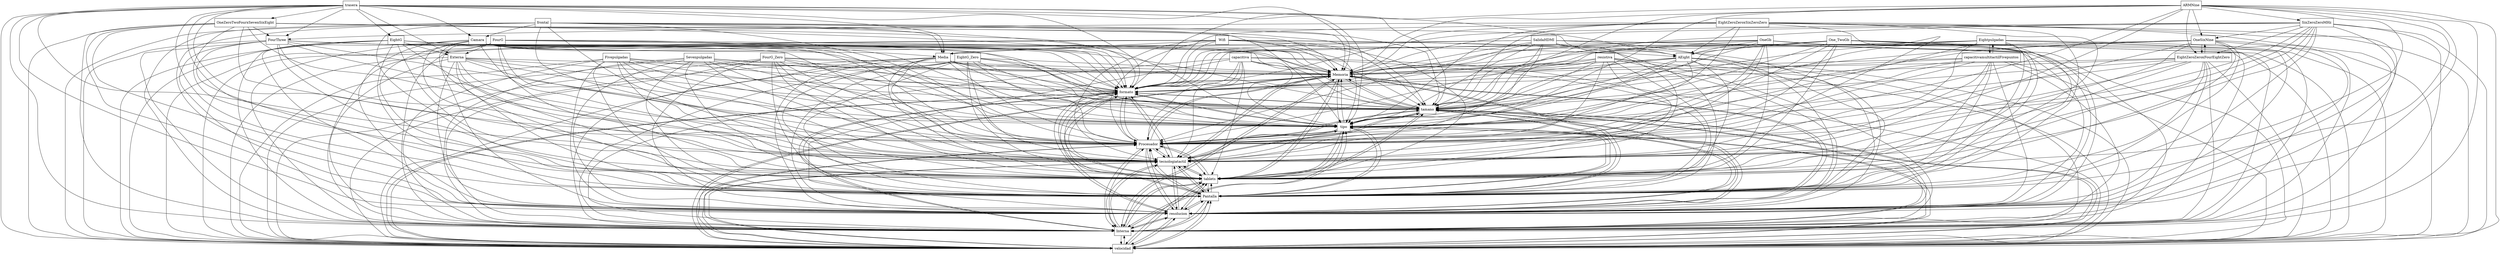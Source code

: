 digraph{
graph [rankdir=TB];
node [shape=box];
edge [arrowhead=normal];
0[label="Memoria",]
1[label="Sevenpulgadas",]
2[label="resistiva",]
3[label="Eightpulgadas",]
4[label="SixZeroZeroMHz",]
5[label="OneGb",]
6[label="SalidaHDMI",]
7[label="formato",]
8[label="Fivepulgadas",]
9[label="trasera",]
10[label="Camara",]
11[label="velocidad",]
12[label="EightG_Zero",]
13[label="EightG",]
14[label="FourG",]
15[label="frontal",]
16[label="One_TwoGb",]
17[label="OneSixNine",]
18[label="Interna",]
19[label="OneZeroTwoFourxSevenSixEight",]
20[label="ARMNine",]
21[label="Media",]
22[label="Externa",]
23[label="capacitiva",]
24[label="capacitivamultitactilFivepuntos",]
25[label="resolucion",]
26[label="FourG_Zero",]
27[label="EightZeroZeroxFourEightZero",]
28[label="Pantalla",]
29[label="tablets",]
30[label="tecnologiatactil",]
31[label="AEight",]
32[label="Procesador",]
33[label="tipo",]
34[label="FourThree",]
35[label="Wifi",]
36[label="tamano",]
37[label="EightZeroZeroxSixZeroZero",]
0->7[label="",]
0->11[label="",]
0->18[label="",]
0->25[label="",]
0->28[label="",]
0->29[label="",]
0->30[label="",]
0->32[label="",]
0->33[label="",]
0->36[label="",]
1->0[label="",]
1->7[label="",]
1->11[label="",]
1->18[label="",]
1->25[label="",]
1->28[label="",]
1->29[label="",]
1->30[label="",]
1->32[label="",]
1->33[label="",]
1->36[label="",]
2->0[label="",]
2->7[label="",]
2->11[label="",]
2->18[label="",]
2->25[label="",]
2->28[label="",]
2->29[label="",]
2->30[label="",]
2->32[label="",]
2->33[label="",]
2->36[label="",]
3->0[label="",]
3->7[label="",]
3->11[label="",]
3->18[label="",]
3->24[label="",]
3->25[label="",]
3->28[label="",]
3->29[label="",]
3->30[label="",]
3->32[label="",]
3->33[label="",]
3->36[label="",]
4->0[label="",]
4->7[label="",]
4->11[label="",]
4->17[label="",]
4->18[label="",]
4->25[label="",]
4->27[label="",]
4->28[label="",]
4->29[label="",]
4->30[label="",]
4->32[label="",]
4->33[label="",]
4->36[label="",]
5->0[label="",]
5->7[label="",]
5->11[label="",]
5->18[label="",]
5->25[label="",]
5->28[label="",]
5->29[label="",]
5->30[label="",]
5->31[label="",]
5->32[label="",]
5->33[label="",]
5->36[label="",]
6->0[label="",]
6->7[label="",]
6->11[label="",]
6->18[label="",]
6->21[label="",]
6->25[label="",]
6->28[label="",]
6->29[label="",]
6->30[label="",]
6->31[label="",]
6->32[label="",]
6->33[label="",]
6->36[label="",]
7->0[label="",]
7->11[label="",]
7->18[label="",]
7->25[label="",]
7->28[label="",]
7->29[label="",]
7->30[label="",]
7->32[label="",]
7->33[label="",]
7->36[label="",]
8->0[label="",]
8->7[label="",]
8->11[label="",]
8->18[label="",]
8->25[label="",]
8->28[label="",]
8->29[label="",]
8->30[label="",]
8->32[label="",]
8->33[label="",]
8->36[label="",]
9->0[label="",]
9->7[label="",]
9->10[label="",]
9->11[label="",]
9->13[label="",]
9->18[label="",]
9->19[label="",]
9->21[label="",]
9->22[label="",]
9->25[label="",]
9->28[label="",]
9->29[label="",]
9->30[label="",]
9->31[label="",]
9->32[label="",]
9->33[label="",]
9->34[label="",]
9->36[label="",]
10->0[label="",]
10->7[label="",]
10->11[label="",]
10->18[label="",]
10->21[label="",]
10->25[label="",]
10->28[label="",]
10->29[label="",]
10->30[label="",]
10->32[label="",]
10->33[label="",]
10->36[label="",]
11->0[label="",]
11->7[label="",]
11->18[label="",]
11->25[label="",]
11->28[label="",]
11->29[label="",]
11->30[label="",]
11->32[label="",]
11->33[label="",]
11->36[label="",]
12->0[label="",]
12->7[label="",]
12->11[label="",]
12->18[label="",]
12->25[label="",]
12->28[label="",]
12->29[label="",]
12->30[label="",]
12->32[label="",]
12->33[label="",]
12->36[label="",]
13->0[label="",]
13->7[label="",]
13->11[label="",]
13->18[label="",]
13->22[label="",]
13->25[label="",]
13->28[label="",]
13->29[label="",]
13->30[label="",]
13->32[label="",]
13->33[label="",]
13->36[label="",]
14->0[label="",]
14->7[label="",]
14->11[label="",]
14->18[label="",]
14->22[label="",]
14->25[label="",]
14->28[label="",]
14->29[label="",]
14->30[label="",]
14->32[label="",]
14->33[label="",]
14->36[label="",]
15->0[label="",]
15->7[label="",]
15->10[label="",]
15->11[label="",]
15->18[label="",]
15->21[label="",]
15->25[label="",]
15->28[label="",]
15->29[label="",]
15->30[label="",]
15->32[label="",]
15->33[label="",]
15->36[label="",]
16->0[label="",]
16->7[label="",]
16->11[label="",]
16->18[label="",]
16->25[label="",]
16->28[label="",]
16->29[label="",]
16->30[label="",]
16->31[label="",]
16->32[label="",]
16->33[label="",]
16->36[label="",]
17->0[label="",]
17->7[label="",]
17->11[label="",]
17->18[label="",]
17->25[label="",]
17->27[label="",]
17->28[label="",]
17->29[label="",]
17->30[label="",]
17->32[label="",]
17->33[label="",]
17->36[label="",]
18->0[label="",]
18->7[label="",]
18->11[label="",]
18->25[label="",]
18->28[label="",]
18->29[label="",]
18->30[label="",]
18->32[label="",]
18->33[label="",]
18->36[label="",]
19->0[label="",]
19->7[label="",]
19->11[label="",]
19->18[label="",]
19->25[label="",]
19->28[label="",]
19->29[label="",]
19->30[label="",]
19->31[label="",]
19->32[label="",]
19->33[label="",]
19->34[label="",]
19->36[label="",]
20->0[label="",]
20->4[label="",]
20->7[label="",]
20->11[label="",]
20->17[label="",]
20->18[label="",]
20->25[label="",]
20->27[label="",]
20->28[label="",]
20->29[label="",]
20->30[label="",]
20->32[label="",]
20->33[label="",]
20->36[label="",]
21->0[label="",]
21->7[label="",]
21->11[label="",]
21->18[label="",]
21->25[label="",]
21->28[label="",]
21->29[label="",]
21->30[label="",]
21->32[label="",]
21->33[label="",]
21->36[label="",]
22->0[label="",]
22->7[label="",]
22->11[label="",]
22->18[label="",]
22->25[label="",]
22->28[label="",]
22->29[label="",]
22->30[label="",]
22->32[label="",]
22->33[label="",]
22->36[label="",]
23->0[label="",]
23->7[label="",]
23->11[label="",]
23->18[label="",]
23->25[label="",]
23->28[label="",]
23->29[label="",]
23->30[label="",]
23->32[label="",]
23->33[label="",]
23->36[label="",]
24->0[label="",]
24->3[label="",]
24->7[label="",]
24->11[label="",]
24->18[label="",]
24->25[label="",]
24->28[label="",]
24->29[label="",]
24->30[label="",]
24->32[label="",]
24->33[label="",]
24->36[label="",]
25->0[label="",]
25->7[label="",]
25->11[label="",]
25->18[label="",]
25->28[label="",]
25->29[label="",]
25->30[label="",]
25->32[label="",]
25->33[label="",]
25->36[label="",]
26->0[label="",]
26->7[label="",]
26->11[label="",]
26->18[label="",]
26->25[label="",]
26->28[label="",]
26->29[label="",]
26->30[label="",]
26->32[label="",]
26->33[label="",]
26->36[label="",]
27->0[label="",]
27->7[label="",]
27->11[label="",]
27->17[label="",]
27->18[label="",]
27->25[label="",]
27->28[label="",]
27->29[label="",]
27->30[label="",]
27->32[label="",]
27->33[label="",]
27->36[label="",]
28->0[label="",]
28->7[label="",]
28->11[label="",]
28->18[label="",]
28->25[label="",]
28->29[label="",]
28->30[label="",]
28->32[label="",]
28->33[label="",]
28->36[label="",]
29->0[label="",]
29->7[label="",]
29->11[label="",]
29->18[label="",]
29->25[label="",]
29->28[label="",]
29->30[label="",]
29->32[label="",]
29->33[label="",]
29->36[label="",]
30->0[label="",]
30->7[label="",]
30->11[label="",]
30->18[label="",]
30->25[label="",]
30->28[label="",]
30->29[label="",]
30->32[label="",]
30->33[label="",]
30->36[label="",]
31->0[label="",]
31->7[label="",]
31->11[label="",]
31->18[label="",]
31->25[label="",]
31->28[label="",]
31->29[label="",]
31->30[label="",]
31->32[label="",]
31->33[label="",]
31->36[label="",]
32->0[label="",]
32->7[label="",]
32->11[label="",]
32->18[label="",]
32->25[label="",]
32->28[label="",]
32->29[label="",]
32->30[label="",]
32->33[label="",]
32->36[label="",]
33->0[label="",]
33->7[label="",]
33->11[label="",]
33->18[label="",]
33->25[label="",]
33->28[label="",]
33->29[label="",]
33->30[label="",]
33->32[label="",]
33->36[label="",]
34->0[label="",]
34->7[label="",]
34->11[label="",]
34->18[label="",]
34->25[label="",]
34->28[label="",]
34->29[label="",]
34->30[label="",]
34->31[label="",]
34->32[label="",]
34->33[label="",]
34->36[label="",]
35->0[label="",]
35->7[label="",]
35->11[label="",]
35->18[label="",]
35->21[label="",]
35->25[label="",]
35->28[label="",]
35->29[label="",]
35->30[label="",]
35->32[label="",]
35->33[label="",]
35->36[label="",]
36->0[label="",]
36->7[label="",]
36->11[label="",]
36->18[label="",]
36->25[label="",]
36->28[label="",]
36->29[label="",]
36->30[label="",]
36->32[label="",]
36->33[label="",]
37->0[label="",]
37->7[label="",]
37->11[label="",]
37->18[label="",]
37->25[label="",]
37->28[label="",]
37->29[label="",]
37->30[label="",]
37->31[label="",]
37->32[label="",]
37->33[label="",]
37->34[label="",]
37->36[label="",]
}

